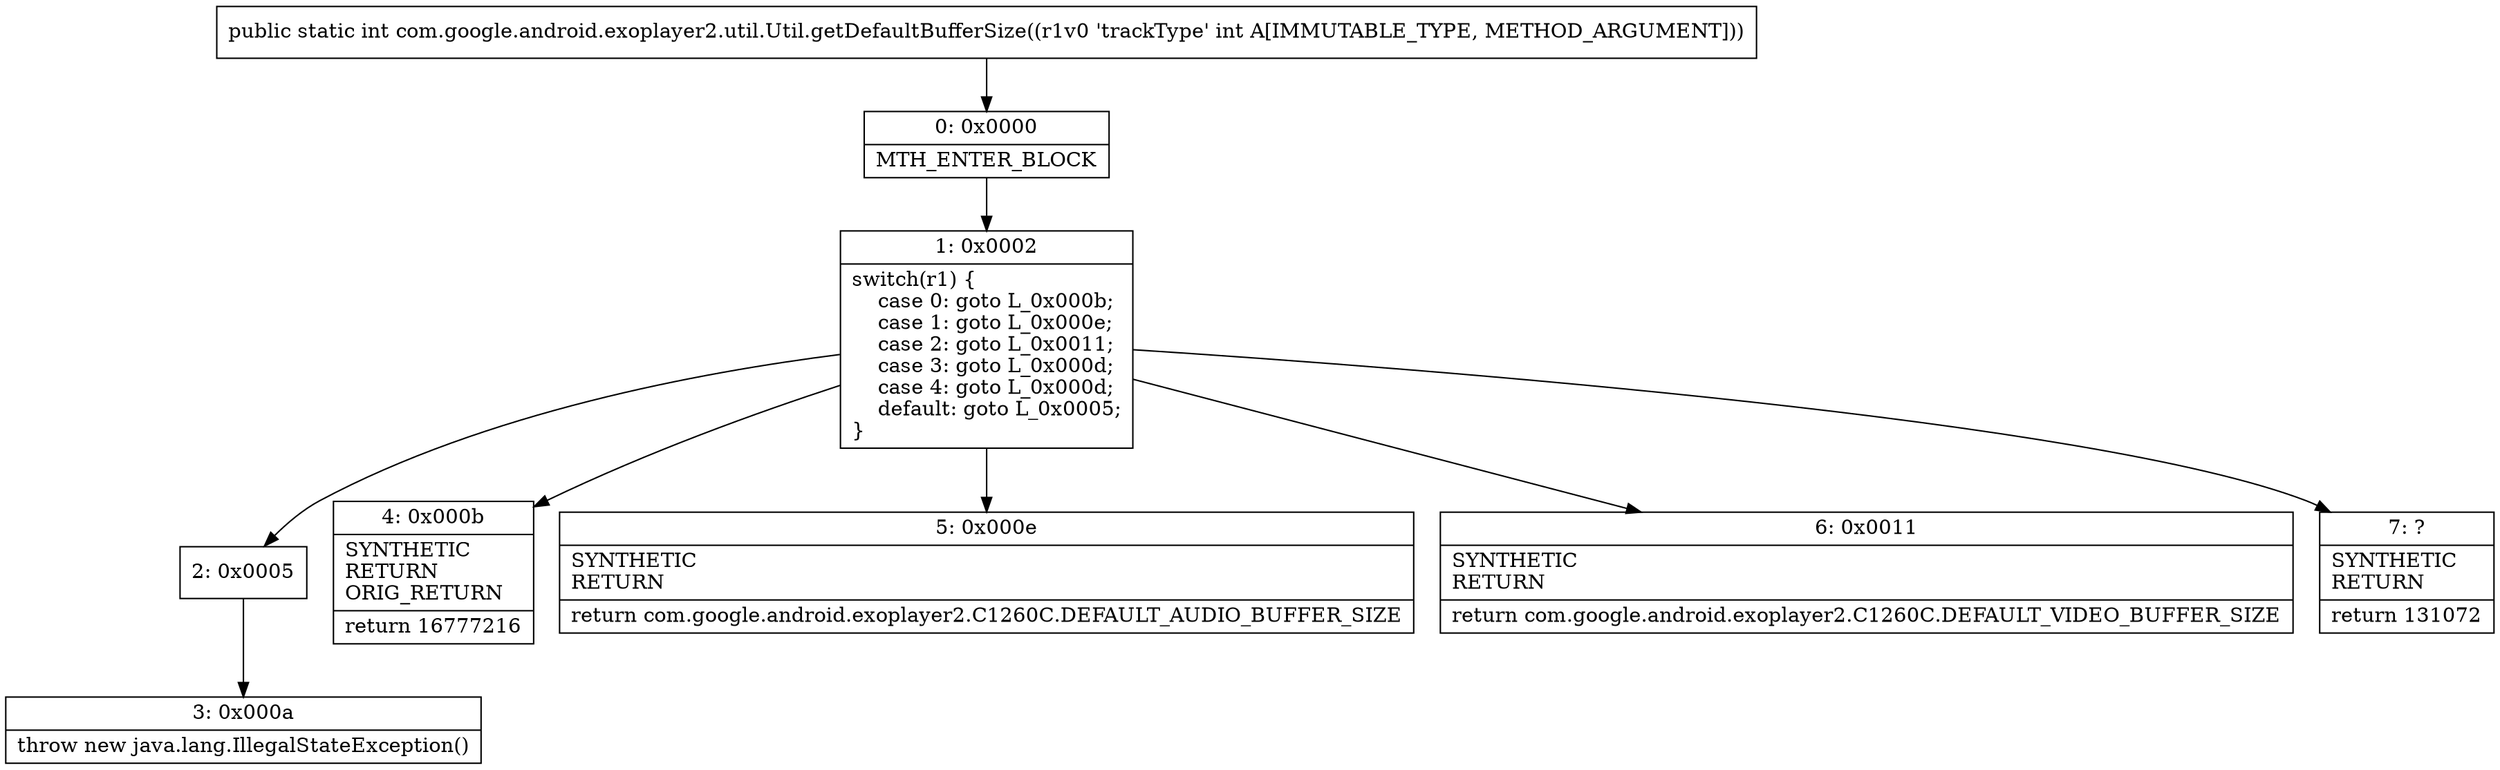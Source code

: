 digraph "CFG forcom.google.android.exoplayer2.util.Util.getDefaultBufferSize(I)I" {
Node_0 [shape=record,label="{0\:\ 0x0000|MTH_ENTER_BLOCK\l}"];
Node_1 [shape=record,label="{1\:\ 0x0002|switch(r1) \{\l    case 0: goto L_0x000b;\l    case 1: goto L_0x000e;\l    case 2: goto L_0x0011;\l    case 3: goto L_0x000d;\l    case 4: goto L_0x000d;\l    default: goto L_0x0005;\l\}\l}"];
Node_2 [shape=record,label="{2\:\ 0x0005}"];
Node_3 [shape=record,label="{3\:\ 0x000a|throw new java.lang.IllegalStateException()\l}"];
Node_4 [shape=record,label="{4\:\ 0x000b|SYNTHETIC\lRETURN\lORIG_RETURN\l|return 16777216\l}"];
Node_5 [shape=record,label="{5\:\ 0x000e|SYNTHETIC\lRETURN\l|return com.google.android.exoplayer2.C1260C.DEFAULT_AUDIO_BUFFER_SIZE\l}"];
Node_6 [shape=record,label="{6\:\ 0x0011|SYNTHETIC\lRETURN\l|return com.google.android.exoplayer2.C1260C.DEFAULT_VIDEO_BUFFER_SIZE\l}"];
Node_7 [shape=record,label="{7\:\ ?|SYNTHETIC\lRETURN\l|return 131072\l}"];
MethodNode[shape=record,label="{public static int com.google.android.exoplayer2.util.Util.getDefaultBufferSize((r1v0 'trackType' int A[IMMUTABLE_TYPE, METHOD_ARGUMENT])) }"];
MethodNode -> Node_0;
Node_0 -> Node_1;
Node_1 -> Node_2;
Node_1 -> Node_4;
Node_1 -> Node_5;
Node_1 -> Node_6;
Node_1 -> Node_7;
Node_2 -> Node_3;
}

